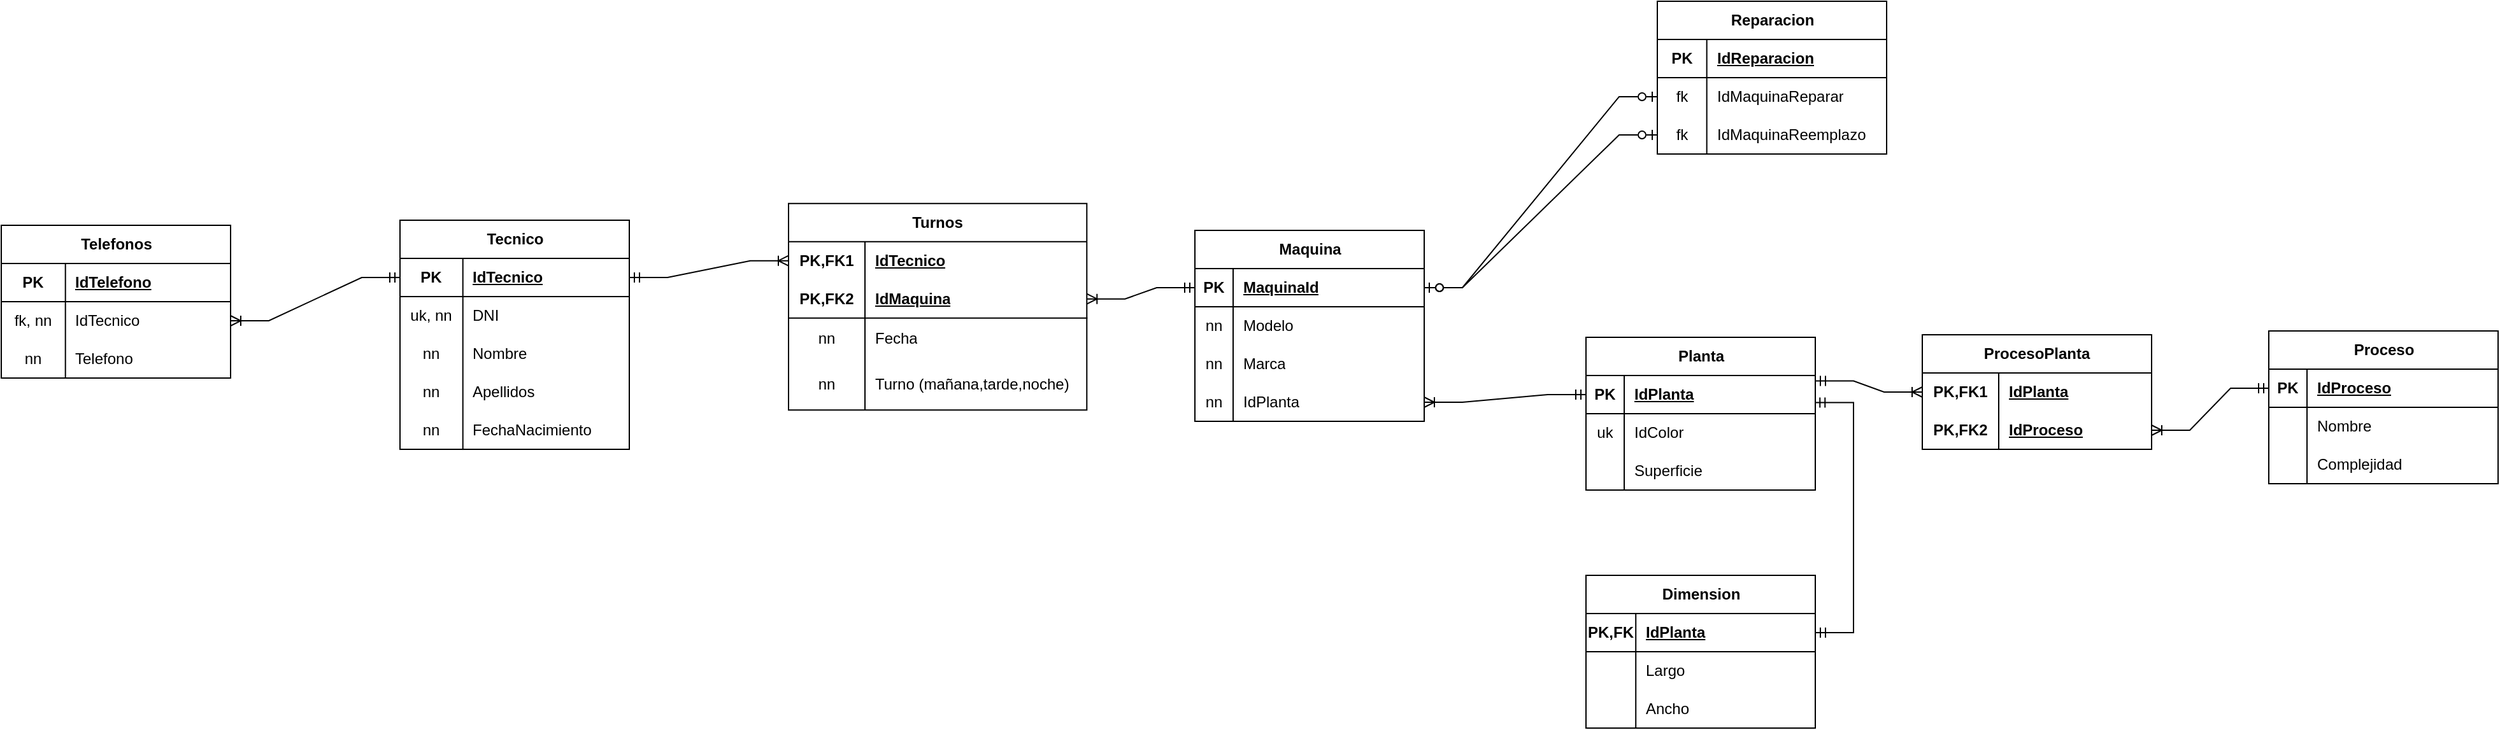 <mxfile version="22.1.4" type="github">
  <diagram name="Page-1" id="u6SwnhS92BJKppdcG7K9">
    <mxGraphModel dx="2487" dy="1230" grid="0" gridSize="10" guides="1" tooltips="1" connect="1" arrows="1" fold="1" page="0" pageScale="1" pageWidth="850" pageHeight="1100" math="0" shadow="0">
      <root>
        <mxCell id="0" />
        <mxCell id="1" parent="0" />
        <mxCell id="0ztDgN1kvt_cEAfgAysD-1" value="Tecnico" style="shape=table;startSize=30;container=1;collapsible=1;childLayout=tableLayout;fixedRows=1;rowLines=0;fontStyle=1;align=center;resizeLast=1;html=1;" vertex="1" parent="1">
          <mxGeometry x="6" y="141" width="180" height="180" as="geometry" />
        </mxCell>
        <mxCell id="0ztDgN1kvt_cEAfgAysD-2" value="" style="shape=tableRow;horizontal=0;startSize=0;swimlaneHead=0;swimlaneBody=0;fillColor=none;collapsible=0;dropTarget=0;points=[[0,0.5],[1,0.5]];portConstraint=eastwest;top=0;left=0;right=0;bottom=1;" vertex="1" parent="0ztDgN1kvt_cEAfgAysD-1">
          <mxGeometry y="30" width="180" height="30" as="geometry" />
        </mxCell>
        <mxCell id="0ztDgN1kvt_cEAfgAysD-3" value="PK" style="shape=partialRectangle;connectable=0;fillColor=none;top=0;left=0;bottom=0;right=0;fontStyle=1;overflow=hidden;whiteSpace=wrap;html=1;" vertex="1" parent="0ztDgN1kvt_cEAfgAysD-2">
          <mxGeometry width="49.35" height="30" as="geometry">
            <mxRectangle width="49.35" height="30" as="alternateBounds" />
          </mxGeometry>
        </mxCell>
        <mxCell id="0ztDgN1kvt_cEAfgAysD-4" value="IdTecnico" style="shape=partialRectangle;connectable=0;fillColor=none;top=0;left=0;bottom=0;right=0;align=left;spacingLeft=6;fontStyle=5;overflow=hidden;whiteSpace=wrap;html=1;" vertex="1" parent="0ztDgN1kvt_cEAfgAysD-2">
          <mxGeometry x="49.35" width="130.65" height="30" as="geometry">
            <mxRectangle width="130.65" height="30" as="alternateBounds" />
          </mxGeometry>
        </mxCell>
        <mxCell id="0ztDgN1kvt_cEAfgAysD-5" value="" style="shape=tableRow;horizontal=0;startSize=0;swimlaneHead=0;swimlaneBody=0;fillColor=none;collapsible=0;dropTarget=0;points=[[0,0.5],[1,0.5]];portConstraint=eastwest;top=0;left=0;right=0;bottom=0;" vertex="1" parent="0ztDgN1kvt_cEAfgAysD-1">
          <mxGeometry y="60" width="180" height="30" as="geometry" />
        </mxCell>
        <mxCell id="0ztDgN1kvt_cEAfgAysD-6" value="uk, nn" style="shape=partialRectangle;connectable=0;fillColor=none;top=0;left=0;bottom=0;right=0;editable=1;overflow=hidden;whiteSpace=wrap;html=1;" vertex="1" parent="0ztDgN1kvt_cEAfgAysD-5">
          <mxGeometry width="49.35" height="30" as="geometry">
            <mxRectangle width="49.35" height="30" as="alternateBounds" />
          </mxGeometry>
        </mxCell>
        <mxCell id="0ztDgN1kvt_cEAfgAysD-7" value="DNI" style="shape=partialRectangle;connectable=0;fillColor=none;top=0;left=0;bottom=0;right=0;align=left;spacingLeft=6;overflow=hidden;whiteSpace=wrap;html=1;" vertex="1" parent="0ztDgN1kvt_cEAfgAysD-5">
          <mxGeometry x="49.35" width="130.65" height="30" as="geometry">
            <mxRectangle width="130.65" height="30" as="alternateBounds" />
          </mxGeometry>
        </mxCell>
        <mxCell id="0ztDgN1kvt_cEAfgAysD-8" value="" style="shape=tableRow;horizontal=0;startSize=0;swimlaneHead=0;swimlaneBody=0;fillColor=none;collapsible=0;dropTarget=0;points=[[0,0.5],[1,0.5]];portConstraint=eastwest;top=0;left=0;right=0;bottom=0;" vertex="1" parent="0ztDgN1kvt_cEAfgAysD-1">
          <mxGeometry y="90" width="180" height="30" as="geometry" />
        </mxCell>
        <mxCell id="0ztDgN1kvt_cEAfgAysD-9" value="nn" style="shape=partialRectangle;connectable=0;fillColor=none;top=0;left=0;bottom=0;right=0;editable=1;overflow=hidden;whiteSpace=wrap;html=1;" vertex="1" parent="0ztDgN1kvt_cEAfgAysD-8">
          <mxGeometry width="49.35" height="30" as="geometry">
            <mxRectangle width="49.35" height="30" as="alternateBounds" />
          </mxGeometry>
        </mxCell>
        <mxCell id="0ztDgN1kvt_cEAfgAysD-10" value="Nombre" style="shape=partialRectangle;connectable=0;fillColor=none;top=0;left=0;bottom=0;right=0;align=left;spacingLeft=6;overflow=hidden;whiteSpace=wrap;html=1;" vertex="1" parent="0ztDgN1kvt_cEAfgAysD-8">
          <mxGeometry x="49.35" width="130.65" height="30" as="geometry">
            <mxRectangle width="130.65" height="30" as="alternateBounds" />
          </mxGeometry>
        </mxCell>
        <mxCell id="0ztDgN1kvt_cEAfgAysD-11" value="" style="shape=tableRow;horizontal=0;startSize=0;swimlaneHead=0;swimlaneBody=0;fillColor=none;collapsible=0;dropTarget=0;points=[[0,0.5],[1,0.5]];portConstraint=eastwest;top=0;left=0;right=0;bottom=0;" vertex="1" parent="0ztDgN1kvt_cEAfgAysD-1">
          <mxGeometry y="120" width="180" height="30" as="geometry" />
        </mxCell>
        <mxCell id="0ztDgN1kvt_cEAfgAysD-12" value="nn" style="shape=partialRectangle;connectable=0;fillColor=none;top=0;left=0;bottom=0;right=0;editable=1;overflow=hidden;whiteSpace=wrap;html=1;" vertex="1" parent="0ztDgN1kvt_cEAfgAysD-11">
          <mxGeometry width="49.35" height="30" as="geometry">
            <mxRectangle width="49.35" height="30" as="alternateBounds" />
          </mxGeometry>
        </mxCell>
        <mxCell id="0ztDgN1kvt_cEAfgAysD-13" value="Apellidos" style="shape=partialRectangle;connectable=0;fillColor=none;top=0;left=0;bottom=0;right=0;align=left;spacingLeft=6;overflow=hidden;whiteSpace=wrap;html=1;" vertex="1" parent="0ztDgN1kvt_cEAfgAysD-11">
          <mxGeometry x="49.35" width="130.65" height="30" as="geometry">
            <mxRectangle width="130.65" height="30" as="alternateBounds" />
          </mxGeometry>
        </mxCell>
        <mxCell id="0ztDgN1kvt_cEAfgAysD-17" value="" style="shape=tableRow;horizontal=0;startSize=0;swimlaneHead=0;swimlaneBody=0;fillColor=none;collapsible=0;dropTarget=0;points=[[0,0.5],[1,0.5]];portConstraint=eastwest;top=0;left=0;right=0;bottom=0;" vertex="1" parent="0ztDgN1kvt_cEAfgAysD-1">
          <mxGeometry y="150" width="180" height="30" as="geometry" />
        </mxCell>
        <mxCell id="0ztDgN1kvt_cEAfgAysD-18" value="nn" style="shape=partialRectangle;connectable=0;fillColor=none;top=0;left=0;bottom=0;right=0;editable=1;overflow=hidden;whiteSpace=wrap;html=1;" vertex="1" parent="0ztDgN1kvt_cEAfgAysD-17">
          <mxGeometry width="49.35" height="30" as="geometry">
            <mxRectangle width="49.35" height="30" as="alternateBounds" />
          </mxGeometry>
        </mxCell>
        <mxCell id="0ztDgN1kvt_cEAfgAysD-19" value="FechaNacimiento" style="shape=partialRectangle;connectable=0;fillColor=none;top=0;left=0;bottom=0;right=0;align=left;spacingLeft=6;overflow=hidden;whiteSpace=wrap;html=1;" vertex="1" parent="0ztDgN1kvt_cEAfgAysD-17">
          <mxGeometry x="49.35" width="130.65" height="30" as="geometry">
            <mxRectangle width="130.65" height="30" as="alternateBounds" />
          </mxGeometry>
        </mxCell>
        <mxCell id="0ztDgN1kvt_cEAfgAysD-20" value="Maquina" style="shape=table;startSize=30;container=1;collapsible=1;childLayout=tableLayout;fixedRows=1;rowLines=0;fontStyle=1;align=center;resizeLast=1;html=1;" vertex="1" parent="1">
          <mxGeometry x="630" y="149" width="180" height="150" as="geometry" />
        </mxCell>
        <mxCell id="0ztDgN1kvt_cEAfgAysD-21" value="" style="shape=tableRow;horizontal=0;startSize=0;swimlaneHead=0;swimlaneBody=0;fillColor=none;collapsible=0;dropTarget=0;points=[[0,0.5],[1,0.5]];portConstraint=eastwest;top=0;left=0;right=0;bottom=1;" vertex="1" parent="0ztDgN1kvt_cEAfgAysD-20">
          <mxGeometry y="30" width="180" height="30" as="geometry" />
        </mxCell>
        <mxCell id="0ztDgN1kvt_cEAfgAysD-22" value="PK" style="shape=partialRectangle;connectable=0;fillColor=none;top=0;left=0;bottom=0;right=0;fontStyle=1;overflow=hidden;whiteSpace=wrap;html=1;" vertex="1" parent="0ztDgN1kvt_cEAfgAysD-21">
          <mxGeometry width="30" height="30" as="geometry">
            <mxRectangle width="30" height="30" as="alternateBounds" />
          </mxGeometry>
        </mxCell>
        <mxCell id="0ztDgN1kvt_cEAfgAysD-23" value="MaquinaId" style="shape=partialRectangle;connectable=0;fillColor=none;top=0;left=0;bottom=0;right=0;align=left;spacingLeft=6;fontStyle=5;overflow=hidden;whiteSpace=wrap;html=1;" vertex="1" parent="0ztDgN1kvt_cEAfgAysD-21">
          <mxGeometry x="30" width="150" height="30" as="geometry">
            <mxRectangle width="150" height="30" as="alternateBounds" />
          </mxGeometry>
        </mxCell>
        <mxCell id="0ztDgN1kvt_cEAfgAysD-24" value="" style="shape=tableRow;horizontal=0;startSize=0;swimlaneHead=0;swimlaneBody=0;fillColor=none;collapsible=0;dropTarget=0;points=[[0,0.5],[1,0.5]];portConstraint=eastwest;top=0;left=0;right=0;bottom=0;" vertex="1" parent="0ztDgN1kvt_cEAfgAysD-20">
          <mxGeometry y="60" width="180" height="30" as="geometry" />
        </mxCell>
        <mxCell id="0ztDgN1kvt_cEAfgAysD-25" value="nn" style="shape=partialRectangle;connectable=0;fillColor=none;top=0;left=0;bottom=0;right=0;editable=1;overflow=hidden;whiteSpace=wrap;html=1;" vertex="1" parent="0ztDgN1kvt_cEAfgAysD-24">
          <mxGeometry width="30" height="30" as="geometry">
            <mxRectangle width="30" height="30" as="alternateBounds" />
          </mxGeometry>
        </mxCell>
        <mxCell id="0ztDgN1kvt_cEAfgAysD-26" value="Modelo" style="shape=partialRectangle;connectable=0;fillColor=none;top=0;left=0;bottom=0;right=0;align=left;spacingLeft=6;overflow=hidden;whiteSpace=wrap;html=1;" vertex="1" parent="0ztDgN1kvt_cEAfgAysD-24">
          <mxGeometry x="30" width="150" height="30" as="geometry">
            <mxRectangle width="150" height="30" as="alternateBounds" />
          </mxGeometry>
        </mxCell>
        <mxCell id="0ztDgN1kvt_cEAfgAysD-27" value="" style="shape=tableRow;horizontal=0;startSize=0;swimlaneHead=0;swimlaneBody=0;fillColor=none;collapsible=0;dropTarget=0;points=[[0,0.5],[1,0.5]];portConstraint=eastwest;top=0;left=0;right=0;bottom=0;" vertex="1" parent="0ztDgN1kvt_cEAfgAysD-20">
          <mxGeometry y="90" width="180" height="30" as="geometry" />
        </mxCell>
        <mxCell id="0ztDgN1kvt_cEAfgAysD-28" value="nn" style="shape=partialRectangle;connectable=0;fillColor=none;top=0;left=0;bottom=0;right=0;editable=1;overflow=hidden;whiteSpace=wrap;html=1;" vertex="1" parent="0ztDgN1kvt_cEAfgAysD-27">
          <mxGeometry width="30" height="30" as="geometry">
            <mxRectangle width="30" height="30" as="alternateBounds" />
          </mxGeometry>
        </mxCell>
        <mxCell id="0ztDgN1kvt_cEAfgAysD-29" value="Marca" style="shape=partialRectangle;connectable=0;fillColor=none;top=0;left=0;bottom=0;right=0;align=left;spacingLeft=6;overflow=hidden;whiteSpace=wrap;html=1;" vertex="1" parent="0ztDgN1kvt_cEAfgAysD-27">
          <mxGeometry x="30" width="150" height="30" as="geometry">
            <mxRectangle width="150" height="30" as="alternateBounds" />
          </mxGeometry>
        </mxCell>
        <mxCell id="0ztDgN1kvt_cEAfgAysD-127" value="" style="shape=tableRow;horizontal=0;startSize=0;swimlaneHead=0;swimlaneBody=0;fillColor=none;collapsible=0;dropTarget=0;points=[[0,0.5],[1,0.5]];portConstraint=eastwest;top=0;left=0;right=0;bottom=0;" vertex="1" parent="0ztDgN1kvt_cEAfgAysD-20">
          <mxGeometry y="120" width="180" height="30" as="geometry" />
        </mxCell>
        <mxCell id="0ztDgN1kvt_cEAfgAysD-128" value="nn" style="shape=partialRectangle;connectable=0;fillColor=none;top=0;left=0;bottom=0;right=0;editable=1;overflow=hidden;whiteSpace=wrap;html=1;" vertex="1" parent="0ztDgN1kvt_cEAfgAysD-127">
          <mxGeometry width="30" height="30" as="geometry">
            <mxRectangle width="30" height="30" as="alternateBounds" />
          </mxGeometry>
        </mxCell>
        <mxCell id="0ztDgN1kvt_cEAfgAysD-129" value="IdPlanta" style="shape=partialRectangle;connectable=0;fillColor=none;top=0;left=0;bottom=0;right=0;align=left;spacingLeft=6;overflow=hidden;whiteSpace=wrap;html=1;" vertex="1" parent="0ztDgN1kvt_cEAfgAysD-127">
          <mxGeometry x="30" width="150" height="30" as="geometry">
            <mxRectangle width="150" height="30" as="alternateBounds" />
          </mxGeometry>
        </mxCell>
        <mxCell id="0ztDgN1kvt_cEAfgAysD-33" value="Turnos" style="shape=table;startSize=30;container=1;collapsible=1;childLayout=tableLayout;fixedRows=1;rowLines=0;fontStyle=1;align=center;resizeLast=1;html=1;whiteSpace=wrap;" vertex="1" parent="1">
          <mxGeometry x="311" y="127.85" width="234.15" height="162.3" as="geometry" />
        </mxCell>
        <mxCell id="0ztDgN1kvt_cEAfgAysD-34" value="" style="shape=tableRow;horizontal=0;startSize=0;swimlaneHead=0;swimlaneBody=0;fillColor=none;collapsible=0;dropTarget=0;points=[[0,0.5],[1,0.5]];portConstraint=eastwest;top=0;left=0;right=0;bottom=0;html=1;" vertex="1" parent="0ztDgN1kvt_cEAfgAysD-33">
          <mxGeometry y="30" width="234.15" height="30" as="geometry" />
        </mxCell>
        <mxCell id="0ztDgN1kvt_cEAfgAysD-35" value="PK,FK1" style="shape=partialRectangle;connectable=0;fillColor=none;top=0;left=0;bottom=0;right=0;fontStyle=1;overflow=hidden;html=1;whiteSpace=wrap;" vertex="1" parent="0ztDgN1kvt_cEAfgAysD-34">
          <mxGeometry width="60" height="30" as="geometry">
            <mxRectangle width="60" height="30" as="alternateBounds" />
          </mxGeometry>
        </mxCell>
        <mxCell id="0ztDgN1kvt_cEAfgAysD-36" value="IdTecnico" style="shape=partialRectangle;connectable=0;fillColor=none;top=0;left=0;bottom=0;right=0;align=left;spacingLeft=6;fontStyle=5;overflow=hidden;html=1;whiteSpace=wrap;" vertex="1" parent="0ztDgN1kvt_cEAfgAysD-34">
          <mxGeometry x="60" width="174.15" height="30" as="geometry">
            <mxRectangle width="174.15" height="30" as="alternateBounds" />
          </mxGeometry>
        </mxCell>
        <mxCell id="0ztDgN1kvt_cEAfgAysD-37" value="" style="shape=tableRow;horizontal=0;startSize=0;swimlaneHead=0;swimlaneBody=0;fillColor=none;collapsible=0;dropTarget=0;points=[[0,0.5],[1,0.5]];portConstraint=eastwest;top=0;left=0;right=0;bottom=1;html=1;" vertex="1" parent="0ztDgN1kvt_cEAfgAysD-33">
          <mxGeometry y="60" width="234.15" height="30" as="geometry" />
        </mxCell>
        <mxCell id="0ztDgN1kvt_cEAfgAysD-38" value="PK,FK2" style="shape=partialRectangle;connectable=0;fillColor=none;top=0;left=0;bottom=0;right=0;fontStyle=1;overflow=hidden;html=1;whiteSpace=wrap;" vertex="1" parent="0ztDgN1kvt_cEAfgAysD-37">
          <mxGeometry width="60" height="30" as="geometry">
            <mxRectangle width="60" height="30" as="alternateBounds" />
          </mxGeometry>
        </mxCell>
        <mxCell id="0ztDgN1kvt_cEAfgAysD-39" value="IdMaquina" style="shape=partialRectangle;connectable=0;fillColor=none;top=0;left=0;bottom=0;right=0;align=left;spacingLeft=6;fontStyle=5;overflow=hidden;html=1;whiteSpace=wrap;" vertex="1" parent="0ztDgN1kvt_cEAfgAysD-37">
          <mxGeometry x="60" width="174.15" height="30" as="geometry">
            <mxRectangle width="174.15" height="30" as="alternateBounds" />
          </mxGeometry>
        </mxCell>
        <mxCell id="0ztDgN1kvt_cEAfgAysD-40" value="" style="shape=tableRow;horizontal=0;startSize=0;swimlaneHead=0;swimlaneBody=0;fillColor=none;collapsible=0;dropTarget=0;points=[[0,0.5],[1,0.5]];portConstraint=eastwest;top=0;left=0;right=0;bottom=0;html=1;" vertex="1" parent="0ztDgN1kvt_cEAfgAysD-33">
          <mxGeometry y="90" width="234.15" height="32" as="geometry" />
        </mxCell>
        <mxCell id="0ztDgN1kvt_cEAfgAysD-41" value="nn" style="shape=partialRectangle;connectable=0;fillColor=none;top=0;left=0;bottom=0;right=0;editable=1;overflow=hidden;html=1;whiteSpace=wrap;" vertex="1" parent="0ztDgN1kvt_cEAfgAysD-40">
          <mxGeometry width="60" height="32" as="geometry">
            <mxRectangle width="60" height="32" as="alternateBounds" />
          </mxGeometry>
        </mxCell>
        <mxCell id="0ztDgN1kvt_cEAfgAysD-42" value="Fecha" style="shape=partialRectangle;connectable=0;fillColor=none;top=0;left=0;bottom=0;right=0;align=left;spacingLeft=6;overflow=hidden;html=1;whiteSpace=wrap;" vertex="1" parent="0ztDgN1kvt_cEAfgAysD-40">
          <mxGeometry x="60" width="174.15" height="32" as="geometry">
            <mxRectangle width="174.15" height="32" as="alternateBounds" />
          </mxGeometry>
        </mxCell>
        <mxCell id="0ztDgN1kvt_cEAfgAysD-43" value="" style="shape=tableRow;horizontal=0;startSize=0;swimlaneHead=0;swimlaneBody=0;fillColor=none;collapsible=0;dropTarget=0;points=[[0,0.5],[1,0.5]];portConstraint=eastwest;top=0;left=0;right=0;bottom=0;html=1;" vertex="1" parent="0ztDgN1kvt_cEAfgAysD-33">
          <mxGeometry y="122" width="234.15" height="40" as="geometry" />
        </mxCell>
        <mxCell id="0ztDgN1kvt_cEAfgAysD-44" value="nn" style="shape=partialRectangle;connectable=0;fillColor=none;top=0;left=0;bottom=0;right=0;editable=1;overflow=hidden;html=1;whiteSpace=wrap;" vertex="1" parent="0ztDgN1kvt_cEAfgAysD-43">
          <mxGeometry width="60" height="40" as="geometry">
            <mxRectangle width="60" height="40" as="alternateBounds" />
          </mxGeometry>
        </mxCell>
        <mxCell id="0ztDgN1kvt_cEAfgAysD-45" value="Turno (mañana,tarde,noche)" style="shape=partialRectangle;connectable=0;fillColor=none;top=0;left=0;bottom=0;right=0;align=left;spacingLeft=6;overflow=hidden;html=1;whiteSpace=wrap;" vertex="1" parent="0ztDgN1kvt_cEAfgAysD-43">
          <mxGeometry x="60" width="174.15" height="40" as="geometry">
            <mxRectangle width="174.15" height="40" as="alternateBounds" />
          </mxGeometry>
        </mxCell>
        <mxCell id="0ztDgN1kvt_cEAfgAysD-46" value="" style="edgeStyle=entityRelationEdgeStyle;fontSize=12;html=1;endArrow=ERoneToMany;startArrow=ERmandOne;rounded=0;" edge="1" parent="1" source="0ztDgN1kvt_cEAfgAysD-2" target="0ztDgN1kvt_cEAfgAysD-34">
          <mxGeometry width="100" height="100" relative="1" as="geometry">
            <mxPoint x="374" y="352" as="sourcePoint" />
            <mxPoint x="474" y="252" as="targetPoint" />
          </mxGeometry>
        </mxCell>
        <mxCell id="0ztDgN1kvt_cEAfgAysD-47" value="" style="edgeStyle=entityRelationEdgeStyle;fontSize=12;html=1;endArrow=ERoneToMany;startArrow=ERmandOne;rounded=0;" edge="1" parent="1" source="0ztDgN1kvt_cEAfgAysD-21" target="0ztDgN1kvt_cEAfgAysD-37">
          <mxGeometry width="100" height="100" relative="1" as="geometry">
            <mxPoint x="374" y="352" as="sourcePoint" />
            <mxPoint x="474" y="252" as="targetPoint" />
          </mxGeometry>
        </mxCell>
        <mxCell id="0ztDgN1kvt_cEAfgAysD-61" value="Telefonos" style="shape=table;startSize=30;container=1;collapsible=1;childLayout=tableLayout;fixedRows=1;rowLines=0;fontStyle=1;align=center;resizeLast=1;html=1;" vertex="1" parent="1">
          <mxGeometry x="-307" y="145" width="180" height="120" as="geometry" />
        </mxCell>
        <mxCell id="0ztDgN1kvt_cEAfgAysD-62" value="" style="shape=tableRow;horizontal=0;startSize=0;swimlaneHead=0;swimlaneBody=0;fillColor=none;collapsible=0;dropTarget=0;points=[[0,0.5],[1,0.5]];portConstraint=eastwest;top=0;left=0;right=0;bottom=1;" vertex="1" parent="0ztDgN1kvt_cEAfgAysD-61">
          <mxGeometry y="30" width="180" height="30" as="geometry" />
        </mxCell>
        <mxCell id="0ztDgN1kvt_cEAfgAysD-63" value="PK" style="shape=partialRectangle;connectable=0;fillColor=none;top=0;left=0;bottom=0;right=0;fontStyle=1;overflow=hidden;whiteSpace=wrap;html=1;" vertex="1" parent="0ztDgN1kvt_cEAfgAysD-62">
          <mxGeometry width="50.35" height="30" as="geometry">
            <mxRectangle width="50.35" height="30" as="alternateBounds" />
          </mxGeometry>
        </mxCell>
        <mxCell id="0ztDgN1kvt_cEAfgAysD-64" value="IdTelefono" style="shape=partialRectangle;connectable=0;fillColor=none;top=0;left=0;bottom=0;right=0;align=left;spacingLeft=6;fontStyle=5;overflow=hidden;whiteSpace=wrap;html=1;" vertex="1" parent="0ztDgN1kvt_cEAfgAysD-62">
          <mxGeometry x="50.35" width="129.65" height="30" as="geometry">
            <mxRectangle width="129.65" height="30" as="alternateBounds" />
          </mxGeometry>
        </mxCell>
        <mxCell id="0ztDgN1kvt_cEAfgAysD-65" value="" style="shape=tableRow;horizontal=0;startSize=0;swimlaneHead=0;swimlaneBody=0;fillColor=none;collapsible=0;dropTarget=0;points=[[0,0.5],[1,0.5]];portConstraint=eastwest;top=0;left=0;right=0;bottom=0;" vertex="1" parent="0ztDgN1kvt_cEAfgAysD-61">
          <mxGeometry y="60" width="180" height="30" as="geometry" />
        </mxCell>
        <mxCell id="0ztDgN1kvt_cEAfgAysD-66" value="fk, nn" style="shape=partialRectangle;connectable=0;fillColor=none;top=0;left=0;bottom=0;right=0;editable=1;overflow=hidden;whiteSpace=wrap;html=1;" vertex="1" parent="0ztDgN1kvt_cEAfgAysD-65">
          <mxGeometry width="50.35" height="30" as="geometry">
            <mxRectangle width="50.35" height="30" as="alternateBounds" />
          </mxGeometry>
        </mxCell>
        <mxCell id="0ztDgN1kvt_cEAfgAysD-67" value="IdTecnico" style="shape=partialRectangle;connectable=0;fillColor=none;top=0;left=0;bottom=0;right=0;align=left;spacingLeft=6;overflow=hidden;whiteSpace=wrap;html=1;" vertex="1" parent="0ztDgN1kvt_cEAfgAysD-65">
          <mxGeometry x="50.35" width="129.65" height="30" as="geometry">
            <mxRectangle width="129.65" height="30" as="alternateBounds" />
          </mxGeometry>
        </mxCell>
        <mxCell id="0ztDgN1kvt_cEAfgAysD-68" value="" style="shape=tableRow;horizontal=0;startSize=0;swimlaneHead=0;swimlaneBody=0;fillColor=none;collapsible=0;dropTarget=0;points=[[0,0.5],[1,0.5]];portConstraint=eastwest;top=0;left=0;right=0;bottom=0;" vertex="1" parent="0ztDgN1kvt_cEAfgAysD-61">
          <mxGeometry y="90" width="180" height="30" as="geometry" />
        </mxCell>
        <mxCell id="0ztDgN1kvt_cEAfgAysD-69" value="nn" style="shape=partialRectangle;connectable=0;fillColor=none;top=0;left=0;bottom=0;right=0;editable=1;overflow=hidden;whiteSpace=wrap;html=1;" vertex="1" parent="0ztDgN1kvt_cEAfgAysD-68">
          <mxGeometry width="50.35" height="30" as="geometry">
            <mxRectangle width="50.35" height="30" as="alternateBounds" />
          </mxGeometry>
        </mxCell>
        <mxCell id="0ztDgN1kvt_cEAfgAysD-70" value="Telefono" style="shape=partialRectangle;connectable=0;fillColor=none;top=0;left=0;bottom=0;right=0;align=left;spacingLeft=6;overflow=hidden;whiteSpace=wrap;html=1;" vertex="1" parent="0ztDgN1kvt_cEAfgAysD-68">
          <mxGeometry x="50.35" width="129.65" height="30" as="geometry">
            <mxRectangle width="129.65" height="30" as="alternateBounds" />
          </mxGeometry>
        </mxCell>
        <mxCell id="0ztDgN1kvt_cEAfgAysD-74" value="" style="edgeStyle=entityRelationEdgeStyle;fontSize=12;html=1;endArrow=ERoneToMany;startArrow=ERmandOne;rounded=0;" edge="1" parent="1" source="0ztDgN1kvt_cEAfgAysD-2" target="0ztDgN1kvt_cEAfgAysD-65">
          <mxGeometry width="100" height="100" relative="1" as="geometry">
            <mxPoint x="-197" y="404" as="sourcePoint" />
            <mxPoint x="-76" y="228" as="targetPoint" />
          </mxGeometry>
        </mxCell>
        <mxCell id="0ztDgN1kvt_cEAfgAysD-75" value="Reparacion" style="shape=table;startSize=30;container=1;collapsible=1;childLayout=tableLayout;fixedRows=1;rowLines=0;fontStyle=1;align=center;resizeLast=1;html=1;" vertex="1" parent="1">
          <mxGeometry x="993" y="-31" width="180" height="120" as="geometry" />
        </mxCell>
        <mxCell id="0ztDgN1kvt_cEAfgAysD-76" value="" style="shape=tableRow;horizontal=0;startSize=0;swimlaneHead=0;swimlaneBody=0;fillColor=none;collapsible=0;dropTarget=0;points=[[0,0.5],[1,0.5]];portConstraint=eastwest;top=0;left=0;right=0;bottom=1;" vertex="1" parent="0ztDgN1kvt_cEAfgAysD-75">
          <mxGeometry y="30" width="180" height="30" as="geometry" />
        </mxCell>
        <mxCell id="0ztDgN1kvt_cEAfgAysD-77" value="PK" style="shape=partialRectangle;connectable=0;fillColor=none;top=0;left=0;bottom=0;right=0;fontStyle=1;overflow=hidden;whiteSpace=wrap;html=1;" vertex="1" parent="0ztDgN1kvt_cEAfgAysD-76">
          <mxGeometry width="38.821" height="30" as="geometry">
            <mxRectangle width="38.821" height="30" as="alternateBounds" />
          </mxGeometry>
        </mxCell>
        <mxCell id="0ztDgN1kvt_cEAfgAysD-78" value="IdReparacion" style="shape=partialRectangle;connectable=0;fillColor=none;top=0;left=0;bottom=0;right=0;align=left;spacingLeft=6;fontStyle=5;overflow=hidden;whiteSpace=wrap;html=1;" vertex="1" parent="0ztDgN1kvt_cEAfgAysD-76">
          <mxGeometry x="38.821" width="141.179" height="30" as="geometry">
            <mxRectangle width="141.179" height="30" as="alternateBounds" />
          </mxGeometry>
        </mxCell>
        <mxCell id="0ztDgN1kvt_cEAfgAysD-79" value="" style="shape=tableRow;horizontal=0;startSize=0;swimlaneHead=0;swimlaneBody=0;fillColor=none;collapsible=0;dropTarget=0;points=[[0,0.5],[1,0.5]];portConstraint=eastwest;top=0;left=0;right=0;bottom=0;" vertex="1" parent="0ztDgN1kvt_cEAfgAysD-75">
          <mxGeometry y="60" width="180" height="30" as="geometry" />
        </mxCell>
        <mxCell id="0ztDgN1kvt_cEAfgAysD-80" value="fk" style="shape=partialRectangle;connectable=0;fillColor=none;top=0;left=0;bottom=0;right=0;editable=1;overflow=hidden;whiteSpace=wrap;html=1;" vertex="1" parent="0ztDgN1kvt_cEAfgAysD-79">
          <mxGeometry width="38.821" height="30" as="geometry">
            <mxRectangle width="38.821" height="30" as="alternateBounds" />
          </mxGeometry>
        </mxCell>
        <mxCell id="0ztDgN1kvt_cEAfgAysD-81" value="IdMaquinaReparar" style="shape=partialRectangle;connectable=0;fillColor=none;top=0;left=0;bottom=0;right=0;align=left;spacingLeft=6;overflow=hidden;whiteSpace=wrap;html=1;" vertex="1" parent="0ztDgN1kvt_cEAfgAysD-79">
          <mxGeometry x="38.821" width="141.179" height="30" as="geometry">
            <mxRectangle width="141.179" height="30" as="alternateBounds" />
          </mxGeometry>
        </mxCell>
        <mxCell id="0ztDgN1kvt_cEAfgAysD-82" value="" style="shape=tableRow;horizontal=0;startSize=0;swimlaneHead=0;swimlaneBody=0;fillColor=none;collapsible=0;dropTarget=0;points=[[0,0.5],[1,0.5]];portConstraint=eastwest;top=0;left=0;right=0;bottom=0;" vertex="1" parent="0ztDgN1kvt_cEAfgAysD-75">
          <mxGeometry y="90" width="180" height="30" as="geometry" />
        </mxCell>
        <mxCell id="0ztDgN1kvt_cEAfgAysD-83" value="fk" style="shape=partialRectangle;connectable=0;fillColor=none;top=0;left=0;bottom=0;right=0;editable=1;overflow=hidden;whiteSpace=wrap;html=1;" vertex="1" parent="0ztDgN1kvt_cEAfgAysD-82">
          <mxGeometry width="38.821" height="30" as="geometry">
            <mxRectangle width="38.821" height="30" as="alternateBounds" />
          </mxGeometry>
        </mxCell>
        <mxCell id="0ztDgN1kvt_cEAfgAysD-84" value="IdMaquinaReemplazo" style="shape=partialRectangle;connectable=0;fillColor=none;top=0;left=0;bottom=0;right=0;align=left;spacingLeft=6;overflow=hidden;whiteSpace=wrap;html=1;" vertex="1" parent="0ztDgN1kvt_cEAfgAysD-82">
          <mxGeometry x="38.821" width="141.179" height="30" as="geometry">
            <mxRectangle width="141.179" height="30" as="alternateBounds" />
          </mxGeometry>
        </mxCell>
        <mxCell id="0ztDgN1kvt_cEAfgAysD-88" value="" style="edgeStyle=entityRelationEdgeStyle;fontSize=12;html=1;endArrow=ERzeroToOne;startArrow=ERzeroToOne;rounded=0;startFill=0;endFill=0;" edge="1" parent="1" source="0ztDgN1kvt_cEAfgAysD-21" target="0ztDgN1kvt_cEAfgAysD-79">
          <mxGeometry width="100" height="100" relative="1" as="geometry">
            <mxPoint x="724" y="304" as="sourcePoint" />
            <mxPoint x="824" y="204" as="targetPoint" />
          </mxGeometry>
        </mxCell>
        <mxCell id="0ztDgN1kvt_cEAfgAysD-89" value="" style="edgeStyle=entityRelationEdgeStyle;fontSize=12;html=1;endArrow=ERzeroToOne;startArrow=ERzeroToOne;rounded=0;startFill=0;endFill=0;" edge="1" parent="1" source="0ztDgN1kvt_cEAfgAysD-21" target="0ztDgN1kvt_cEAfgAysD-82">
          <mxGeometry width="100" height="100" relative="1" as="geometry">
            <mxPoint x="724" y="304" as="sourcePoint" />
            <mxPoint x="824" y="204" as="targetPoint" />
          </mxGeometry>
        </mxCell>
        <mxCell id="0ztDgN1kvt_cEAfgAysD-90" value="Planta" style="shape=table;startSize=30;container=1;collapsible=1;childLayout=tableLayout;fixedRows=1;rowLines=0;fontStyle=1;align=center;resizeLast=1;html=1;" vertex="1" parent="1">
          <mxGeometry x="937" y="233" width="180" height="120" as="geometry" />
        </mxCell>
        <mxCell id="0ztDgN1kvt_cEAfgAysD-91" value="" style="shape=tableRow;horizontal=0;startSize=0;swimlaneHead=0;swimlaneBody=0;fillColor=none;collapsible=0;dropTarget=0;points=[[0,0.5],[1,0.5]];portConstraint=eastwest;top=0;left=0;right=0;bottom=1;" vertex="1" parent="0ztDgN1kvt_cEAfgAysD-90">
          <mxGeometry y="30" width="180" height="30" as="geometry" />
        </mxCell>
        <mxCell id="0ztDgN1kvt_cEAfgAysD-92" value="PK" style="shape=partialRectangle;connectable=0;fillColor=none;top=0;left=0;bottom=0;right=0;fontStyle=1;overflow=hidden;whiteSpace=wrap;html=1;" vertex="1" parent="0ztDgN1kvt_cEAfgAysD-91">
          <mxGeometry width="30" height="30" as="geometry">
            <mxRectangle width="30" height="30" as="alternateBounds" />
          </mxGeometry>
        </mxCell>
        <mxCell id="0ztDgN1kvt_cEAfgAysD-93" value="IdPlanta" style="shape=partialRectangle;connectable=0;fillColor=none;top=0;left=0;bottom=0;right=0;align=left;spacingLeft=6;fontStyle=5;overflow=hidden;whiteSpace=wrap;html=1;" vertex="1" parent="0ztDgN1kvt_cEAfgAysD-91">
          <mxGeometry x="30" width="150" height="30" as="geometry">
            <mxRectangle width="150" height="30" as="alternateBounds" />
          </mxGeometry>
        </mxCell>
        <mxCell id="0ztDgN1kvt_cEAfgAysD-100" value="" style="shape=tableRow;horizontal=0;startSize=0;swimlaneHead=0;swimlaneBody=0;fillColor=none;collapsible=0;dropTarget=0;points=[[0,0.5],[1,0.5]];portConstraint=eastwest;top=0;left=0;right=0;bottom=0;" vertex="1" parent="0ztDgN1kvt_cEAfgAysD-90">
          <mxGeometry y="60" width="180" height="30" as="geometry" />
        </mxCell>
        <mxCell id="0ztDgN1kvt_cEAfgAysD-101" value="uk" style="shape=partialRectangle;connectable=0;fillColor=none;top=0;left=0;bottom=0;right=0;editable=1;overflow=hidden;whiteSpace=wrap;html=1;" vertex="1" parent="0ztDgN1kvt_cEAfgAysD-100">
          <mxGeometry width="30" height="30" as="geometry">
            <mxRectangle width="30" height="30" as="alternateBounds" />
          </mxGeometry>
        </mxCell>
        <mxCell id="0ztDgN1kvt_cEAfgAysD-102" value="IdColor" style="shape=partialRectangle;connectable=0;fillColor=none;top=0;left=0;bottom=0;right=0;align=left;spacingLeft=6;overflow=hidden;whiteSpace=wrap;html=1;" vertex="1" parent="0ztDgN1kvt_cEAfgAysD-100">
          <mxGeometry x="30" width="150" height="30" as="geometry">
            <mxRectangle width="150" height="30" as="alternateBounds" />
          </mxGeometry>
        </mxCell>
        <mxCell id="0ztDgN1kvt_cEAfgAysD-97" value="" style="shape=tableRow;horizontal=0;startSize=0;swimlaneHead=0;swimlaneBody=0;fillColor=none;collapsible=0;dropTarget=0;points=[[0,0.5],[1,0.5]];portConstraint=eastwest;top=0;left=0;right=0;bottom=0;" vertex="1" parent="0ztDgN1kvt_cEAfgAysD-90">
          <mxGeometry y="90" width="180" height="30" as="geometry" />
        </mxCell>
        <mxCell id="0ztDgN1kvt_cEAfgAysD-98" value="" style="shape=partialRectangle;connectable=0;fillColor=none;top=0;left=0;bottom=0;right=0;editable=1;overflow=hidden;whiteSpace=wrap;html=1;" vertex="1" parent="0ztDgN1kvt_cEAfgAysD-97">
          <mxGeometry width="30" height="30" as="geometry">
            <mxRectangle width="30" height="30" as="alternateBounds" />
          </mxGeometry>
        </mxCell>
        <mxCell id="0ztDgN1kvt_cEAfgAysD-99" value="Superficie" style="shape=partialRectangle;connectable=0;fillColor=none;top=0;left=0;bottom=0;right=0;align=left;spacingLeft=6;overflow=hidden;whiteSpace=wrap;html=1;" vertex="1" parent="0ztDgN1kvt_cEAfgAysD-97">
          <mxGeometry x="30" width="150" height="30" as="geometry">
            <mxRectangle width="150" height="30" as="alternateBounds" />
          </mxGeometry>
        </mxCell>
        <mxCell id="0ztDgN1kvt_cEAfgAysD-103" value="Dimension" style="shape=table;startSize=30;container=1;collapsible=1;childLayout=tableLayout;fixedRows=1;rowLines=0;fontStyle=1;align=center;resizeLast=1;html=1;" vertex="1" parent="1">
          <mxGeometry x="937" y="420" width="180" height="120" as="geometry" />
        </mxCell>
        <mxCell id="0ztDgN1kvt_cEAfgAysD-104" value="" style="shape=tableRow;horizontal=0;startSize=0;swimlaneHead=0;swimlaneBody=0;fillColor=none;collapsible=0;dropTarget=0;points=[[0,0.5],[1,0.5]];portConstraint=eastwest;top=0;left=0;right=0;bottom=1;" vertex="1" parent="0ztDgN1kvt_cEAfgAysD-103">
          <mxGeometry y="30" width="180" height="30" as="geometry" />
        </mxCell>
        <mxCell id="0ztDgN1kvt_cEAfgAysD-105" value="PK,FK" style="shape=partialRectangle;connectable=0;fillColor=none;top=0;left=0;bottom=0;right=0;fontStyle=1;overflow=hidden;whiteSpace=wrap;html=1;" vertex="1" parent="0ztDgN1kvt_cEAfgAysD-104">
          <mxGeometry width="39.107" height="30" as="geometry">
            <mxRectangle width="39.107" height="30" as="alternateBounds" />
          </mxGeometry>
        </mxCell>
        <mxCell id="0ztDgN1kvt_cEAfgAysD-106" value="IdPlanta" style="shape=partialRectangle;connectable=0;fillColor=none;top=0;left=0;bottom=0;right=0;align=left;spacingLeft=6;fontStyle=5;overflow=hidden;whiteSpace=wrap;html=1;" vertex="1" parent="0ztDgN1kvt_cEAfgAysD-104">
          <mxGeometry x="39.107" width="140.893" height="30" as="geometry">
            <mxRectangle width="140.893" height="30" as="alternateBounds" />
          </mxGeometry>
        </mxCell>
        <mxCell id="0ztDgN1kvt_cEAfgAysD-107" value="" style="shape=tableRow;horizontal=0;startSize=0;swimlaneHead=0;swimlaneBody=0;fillColor=none;collapsible=0;dropTarget=0;points=[[0,0.5],[1,0.5]];portConstraint=eastwest;top=0;left=0;right=0;bottom=0;" vertex="1" parent="0ztDgN1kvt_cEAfgAysD-103">
          <mxGeometry y="60" width="180" height="30" as="geometry" />
        </mxCell>
        <mxCell id="0ztDgN1kvt_cEAfgAysD-108" value="" style="shape=partialRectangle;connectable=0;fillColor=none;top=0;left=0;bottom=0;right=0;editable=1;overflow=hidden;whiteSpace=wrap;html=1;" vertex="1" parent="0ztDgN1kvt_cEAfgAysD-107">
          <mxGeometry width="39.107" height="30" as="geometry">
            <mxRectangle width="39.107" height="30" as="alternateBounds" />
          </mxGeometry>
        </mxCell>
        <mxCell id="0ztDgN1kvt_cEAfgAysD-109" value="Largo" style="shape=partialRectangle;connectable=0;fillColor=none;top=0;left=0;bottom=0;right=0;align=left;spacingLeft=6;overflow=hidden;whiteSpace=wrap;html=1;" vertex="1" parent="0ztDgN1kvt_cEAfgAysD-107">
          <mxGeometry x="39.107" width="140.893" height="30" as="geometry">
            <mxRectangle width="140.893" height="30" as="alternateBounds" />
          </mxGeometry>
        </mxCell>
        <mxCell id="0ztDgN1kvt_cEAfgAysD-110" value="" style="shape=tableRow;horizontal=0;startSize=0;swimlaneHead=0;swimlaneBody=0;fillColor=none;collapsible=0;dropTarget=0;points=[[0,0.5],[1,0.5]];portConstraint=eastwest;top=0;left=0;right=0;bottom=0;" vertex="1" parent="0ztDgN1kvt_cEAfgAysD-103">
          <mxGeometry y="90" width="180" height="30" as="geometry" />
        </mxCell>
        <mxCell id="0ztDgN1kvt_cEAfgAysD-111" value="" style="shape=partialRectangle;connectable=0;fillColor=none;top=0;left=0;bottom=0;right=0;editable=1;overflow=hidden;whiteSpace=wrap;html=1;" vertex="1" parent="0ztDgN1kvt_cEAfgAysD-110">
          <mxGeometry width="39.107" height="30" as="geometry">
            <mxRectangle width="39.107" height="30" as="alternateBounds" />
          </mxGeometry>
        </mxCell>
        <mxCell id="0ztDgN1kvt_cEAfgAysD-112" value="Ancho" style="shape=partialRectangle;connectable=0;fillColor=none;top=0;left=0;bottom=0;right=0;align=left;spacingLeft=6;overflow=hidden;whiteSpace=wrap;html=1;" vertex="1" parent="0ztDgN1kvt_cEAfgAysD-110">
          <mxGeometry x="39.107" width="140.893" height="30" as="geometry">
            <mxRectangle width="140.893" height="30" as="alternateBounds" />
          </mxGeometry>
        </mxCell>
        <mxCell id="0ztDgN1kvt_cEAfgAysD-116" value="" style="edgeStyle=entityRelationEdgeStyle;fontSize=12;html=1;endArrow=ERmandOne;startArrow=ERmandOne;rounded=0;exitX=0.998;exitY=0.709;exitDx=0;exitDy=0;exitPerimeter=0;" edge="1" parent="1" source="0ztDgN1kvt_cEAfgAysD-91" target="0ztDgN1kvt_cEAfgAysD-104">
          <mxGeometry width="100" height="100" relative="1" as="geometry">
            <mxPoint x="744" y="73" as="sourcePoint" />
            <mxPoint x="844" y="-27" as="targetPoint" />
          </mxGeometry>
        </mxCell>
        <mxCell id="0ztDgN1kvt_cEAfgAysD-130" value="" style="edgeStyle=entityRelationEdgeStyle;fontSize=12;html=1;endArrow=ERoneToMany;startArrow=ERmandOne;rounded=0;" edge="1" parent="1" source="0ztDgN1kvt_cEAfgAysD-91" target="0ztDgN1kvt_cEAfgAysD-127">
          <mxGeometry width="100" height="100" relative="1" as="geometry">
            <mxPoint x="739" y="401" as="sourcePoint" />
            <mxPoint x="839" y="301" as="targetPoint" />
          </mxGeometry>
        </mxCell>
        <mxCell id="0ztDgN1kvt_cEAfgAysD-132" value="Proceso" style="shape=table;startSize=30;container=1;collapsible=1;childLayout=tableLayout;fixedRows=1;rowLines=0;fontStyle=1;align=center;resizeLast=1;html=1;" vertex="1" parent="1">
          <mxGeometry x="1473" y="228" width="180" height="120" as="geometry" />
        </mxCell>
        <mxCell id="0ztDgN1kvt_cEAfgAysD-133" value="" style="shape=tableRow;horizontal=0;startSize=0;swimlaneHead=0;swimlaneBody=0;fillColor=none;collapsible=0;dropTarget=0;points=[[0,0.5],[1,0.5]];portConstraint=eastwest;top=0;left=0;right=0;bottom=1;" vertex="1" parent="0ztDgN1kvt_cEAfgAysD-132">
          <mxGeometry y="30" width="180" height="30" as="geometry" />
        </mxCell>
        <mxCell id="0ztDgN1kvt_cEAfgAysD-134" value="PK" style="shape=partialRectangle;connectable=0;fillColor=none;top=0;left=0;bottom=0;right=0;fontStyle=1;overflow=hidden;whiteSpace=wrap;html=1;" vertex="1" parent="0ztDgN1kvt_cEAfgAysD-133">
          <mxGeometry width="30" height="30" as="geometry">
            <mxRectangle width="30" height="30" as="alternateBounds" />
          </mxGeometry>
        </mxCell>
        <mxCell id="0ztDgN1kvt_cEAfgAysD-135" value="IdProceso" style="shape=partialRectangle;connectable=0;fillColor=none;top=0;left=0;bottom=0;right=0;align=left;spacingLeft=6;fontStyle=5;overflow=hidden;whiteSpace=wrap;html=1;" vertex="1" parent="0ztDgN1kvt_cEAfgAysD-133">
          <mxGeometry x="30" width="150" height="30" as="geometry">
            <mxRectangle width="150" height="30" as="alternateBounds" />
          </mxGeometry>
        </mxCell>
        <mxCell id="0ztDgN1kvt_cEAfgAysD-136" value="" style="shape=tableRow;horizontal=0;startSize=0;swimlaneHead=0;swimlaneBody=0;fillColor=none;collapsible=0;dropTarget=0;points=[[0,0.5],[1,0.5]];portConstraint=eastwest;top=0;left=0;right=0;bottom=0;" vertex="1" parent="0ztDgN1kvt_cEAfgAysD-132">
          <mxGeometry y="60" width="180" height="30" as="geometry" />
        </mxCell>
        <mxCell id="0ztDgN1kvt_cEAfgAysD-137" value="" style="shape=partialRectangle;connectable=0;fillColor=none;top=0;left=0;bottom=0;right=0;editable=1;overflow=hidden;whiteSpace=wrap;html=1;" vertex="1" parent="0ztDgN1kvt_cEAfgAysD-136">
          <mxGeometry width="30" height="30" as="geometry">
            <mxRectangle width="30" height="30" as="alternateBounds" />
          </mxGeometry>
        </mxCell>
        <mxCell id="0ztDgN1kvt_cEAfgAysD-138" value="Nombre" style="shape=partialRectangle;connectable=0;fillColor=none;top=0;left=0;bottom=0;right=0;align=left;spacingLeft=6;overflow=hidden;whiteSpace=wrap;html=1;" vertex="1" parent="0ztDgN1kvt_cEAfgAysD-136">
          <mxGeometry x="30" width="150" height="30" as="geometry">
            <mxRectangle width="150" height="30" as="alternateBounds" />
          </mxGeometry>
        </mxCell>
        <mxCell id="0ztDgN1kvt_cEAfgAysD-139" value="" style="shape=tableRow;horizontal=0;startSize=0;swimlaneHead=0;swimlaneBody=0;fillColor=none;collapsible=0;dropTarget=0;points=[[0,0.5],[1,0.5]];portConstraint=eastwest;top=0;left=0;right=0;bottom=0;" vertex="1" parent="0ztDgN1kvt_cEAfgAysD-132">
          <mxGeometry y="90" width="180" height="30" as="geometry" />
        </mxCell>
        <mxCell id="0ztDgN1kvt_cEAfgAysD-140" value="" style="shape=partialRectangle;connectable=0;fillColor=none;top=0;left=0;bottom=0;right=0;editable=1;overflow=hidden;whiteSpace=wrap;html=1;" vertex="1" parent="0ztDgN1kvt_cEAfgAysD-139">
          <mxGeometry width="30" height="30" as="geometry">
            <mxRectangle width="30" height="30" as="alternateBounds" />
          </mxGeometry>
        </mxCell>
        <mxCell id="0ztDgN1kvt_cEAfgAysD-141" value="Complejidad" style="shape=partialRectangle;connectable=0;fillColor=none;top=0;left=0;bottom=0;right=0;align=left;spacingLeft=6;overflow=hidden;whiteSpace=wrap;html=1;" vertex="1" parent="0ztDgN1kvt_cEAfgAysD-139">
          <mxGeometry x="30" width="150" height="30" as="geometry">
            <mxRectangle width="150" height="30" as="alternateBounds" />
          </mxGeometry>
        </mxCell>
        <mxCell id="0ztDgN1kvt_cEAfgAysD-158" value="ProcesoPlanta" style="shape=table;startSize=30;container=1;collapsible=1;childLayout=tableLayout;fixedRows=1;rowLines=0;fontStyle=1;align=center;resizeLast=1;html=1;whiteSpace=wrap;" vertex="1" parent="1">
          <mxGeometry x="1201" y="231" width="180" height="90" as="geometry" />
        </mxCell>
        <mxCell id="0ztDgN1kvt_cEAfgAysD-159" value="" style="shape=tableRow;horizontal=0;startSize=0;swimlaneHead=0;swimlaneBody=0;fillColor=none;collapsible=0;dropTarget=0;points=[[0,0.5],[1,0.5]];portConstraint=eastwest;top=0;left=0;right=0;bottom=0;html=1;" vertex="1" parent="0ztDgN1kvt_cEAfgAysD-158">
          <mxGeometry y="30" width="180" height="30" as="geometry" />
        </mxCell>
        <mxCell id="0ztDgN1kvt_cEAfgAysD-160" value="PK,FK1" style="shape=partialRectangle;connectable=0;fillColor=none;top=0;left=0;bottom=0;right=0;fontStyle=1;overflow=hidden;html=1;whiteSpace=wrap;" vertex="1" parent="0ztDgN1kvt_cEAfgAysD-159">
          <mxGeometry width="60" height="30" as="geometry">
            <mxRectangle width="60" height="30" as="alternateBounds" />
          </mxGeometry>
        </mxCell>
        <mxCell id="0ztDgN1kvt_cEAfgAysD-161" value="IdPlanta" style="shape=partialRectangle;connectable=0;fillColor=none;top=0;left=0;bottom=0;right=0;align=left;spacingLeft=6;fontStyle=5;overflow=hidden;html=1;whiteSpace=wrap;" vertex="1" parent="0ztDgN1kvt_cEAfgAysD-159">
          <mxGeometry x="60" width="120" height="30" as="geometry">
            <mxRectangle width="120" height="30" as="alternateBounds" />
          </mxGeometry>
        </mxCell>
        <mxCell id="0ztDgN1kvt_cEAfgAysD-162" value="" style="shape=tableRow;horizontal=0;startSize=0;swimlaneHead=0;swimlaneBody=0;fillColor=none;collapsible=0;dropTarget=0;points=[[0,0.5],[1,0.5]];portConstraint=eastwest;top=0;left=0;right=0;bottom=1;html=1;" vertex="1" parent="0ztDgN1kvt_cEAfgAysD-158">
          <mxGeometry y="60" width="180" height="30" as="geometry" />
        </mxCell>
        <mxCell id="0ztDgN1kvt_cEAfgAysD-163" value="PK,FK2" style="shape=partialRectangle;connectable=0;fillColor=none;top=0;left=0;bottom=0;right=0;fontStyle=1;overflow=hidden;html=1;whiteSpace=wrap;" vertex="1" parent="0ztDgN1kvt_cEAfgAysD-162">
          <mxGeometry width="60" height="30" as="geometry">
            <mxRectangle width="60" height="30" as="alternateBounds" />
          </mxGeometry>
        </mxCell>
        <mxCell id="0ztDgN1kvt_cEAfgAysD-164" value="IdProceso" style="shape=partialRectangle;connectable=0;fillColor=none;top=0;left=0;bottom=0;right=0;align=left;spacingLeft=6;fontStyle=5;overflow=hidden;html=1;whiteSpace=wrap;" vertex="1" parent="0ztDgN1kvt_cEAfgAysD-162">
          <mxGeometry x="60" width="120" height="30" as="geometry">
            <mxRectangle width="120" height="30" as="alternateBounds" />
          </mxGeometry>
        </mxCell>
        <mxCell id="0ztDgN1kvt_cEAfgAysD-172" value="" style="edgeStyle=entityRelationEdgeStyle;fontSize=12;html=1;endArrow=ERoneToMany;startArrow=ERmandOne;rounded=0;exitX=1;exitY=0.141;exitDx=0;exitDy=0;exitPerimeter=0;" edge="1" parent="1" source="0ztDgN1kvt_cEAfgAysD-91" target="0ztDgN1kvt_cEAfgAysD-159">
          <mxGeometry width="100" height="100" relative="1" as="geometry">
            <mxPoint x="775" y="566" as="sourcePoint" />
            <mxPoint x="875" y="466" as="targetPoint" />
          </mxGeometry>
        </mxCell>
        <mxCell id="0ztDgN1kvt_cEAfgAysD-171" value="" style="edgeStyle=entityRelationEdgeStyle;fontSize=12;html=1;endArrow=ERoneToMany;startArrow=ERmandOne;rounded=0;" edge="1" parent="1" source="0ztDgN1kvt_cEAfgAysD-133" target="0ztDgN1kvt_cEAfgAysD-162">
          <mxGeometry width="100" height="100" relative="1" as="geometry">
            <mxPoint x="775" y="566" as="sourcePoint" />
            <mxPoint x="875" y="466" as="targetPoint" />
          </mxGeometry>
        </mxCell>
      </root>
    </mxGraphModel>
  </diagram>
</mxfile>
